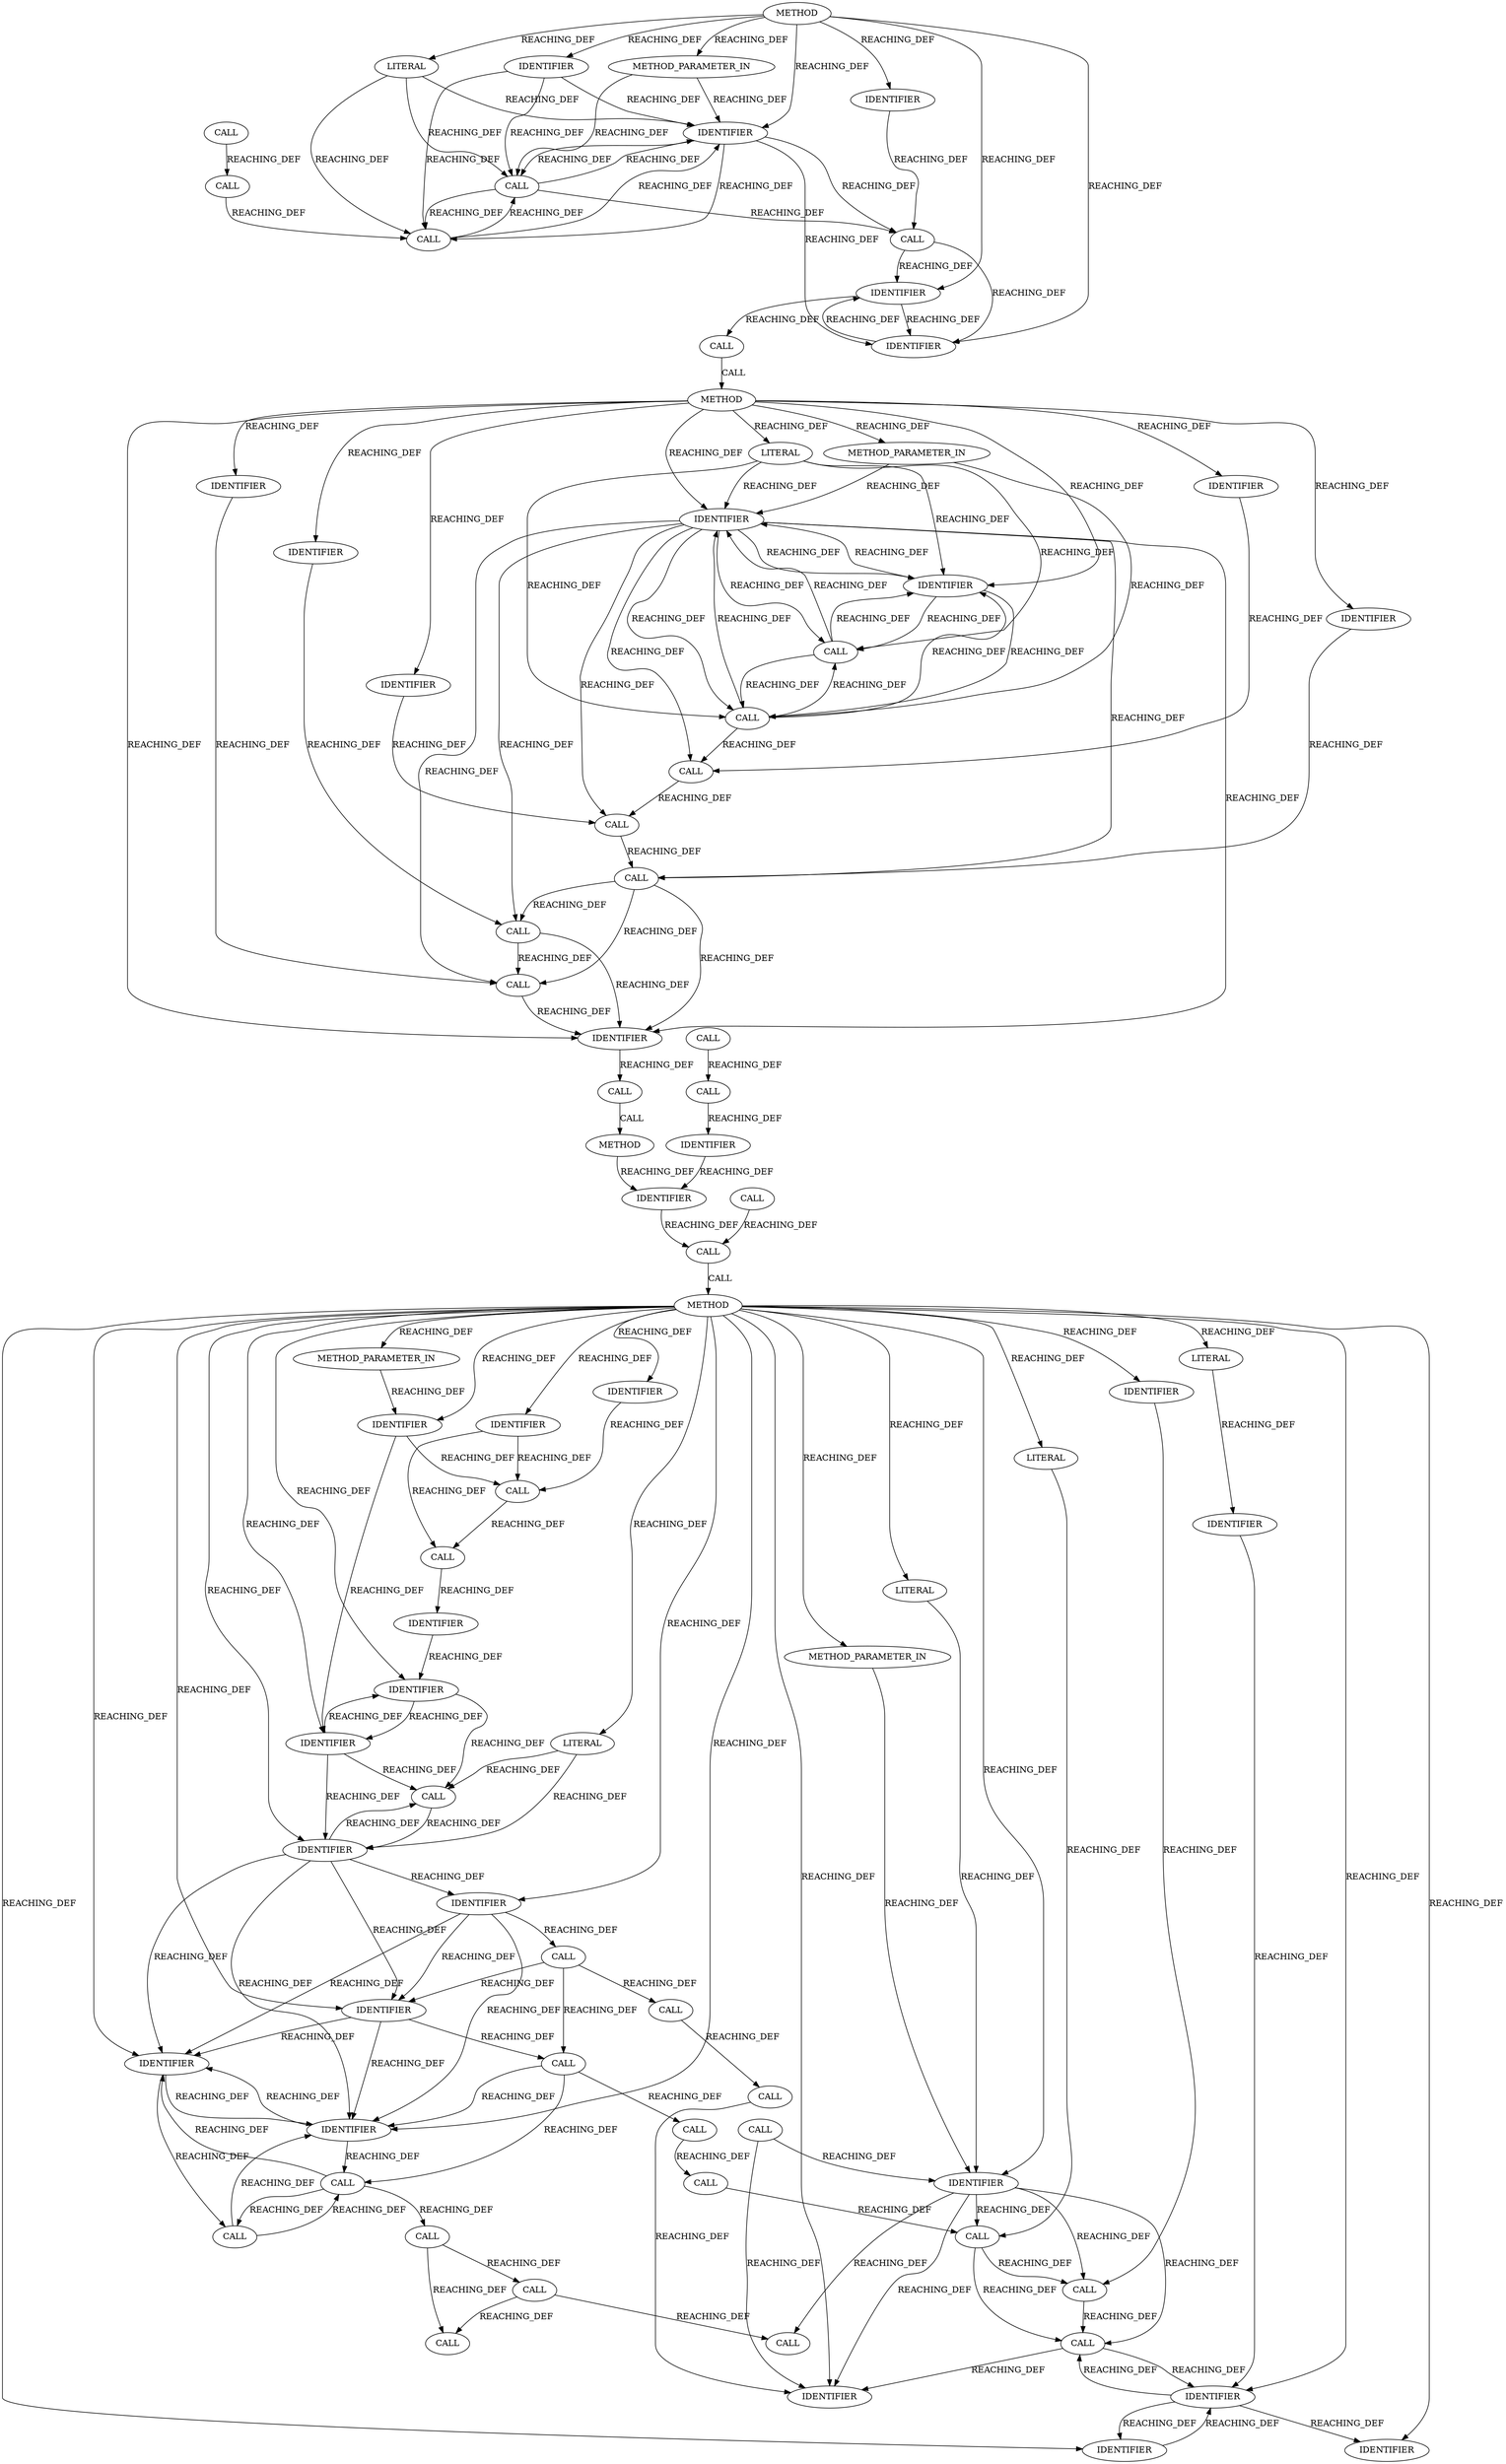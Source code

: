strict digraph "" {
	node [label="\N"];
	1456	[ARGUMENT_INDEX=1,
		CODE="p + CEPH_PREAMBLE_LEN",
		COLUMN_NUMBER=15,
		DISPATCH_TYPE=STATIC_DISPATCH,
		LINE_NUMBER=497,
		METHOD_FULL_NAME="<operator>.addition",
		NAME="<operator>.addition",
		ORDER=1,
		TYPE_FULL_NAME="<empty>",
		filename="messenger_v2.c",
		label=CALL];
	1455	[ARGUMENT_INDEX=2,
		CODE="p + CEPH_PREAMBLE_LEN - CEPH_CRC_LEN",
		COLUMN_NUMBER=15,
		DISPATCH_TYPE=STATIC_DISPATCH,
		LINE_NUMBER=497,
		METHOD_FULL_NAME="<operator>.subtraction",
		NAME="<operator>.subtraction",
		ORDER=2,
		TYPE_FULL_NAME="<empty>",
		filename="messenger_v2.c",
		label=CALL];
	1456 -> 1455	[VARIABLE="p + CEPH_PREAMBLE_LEN",
		label=REACHING_DEF];
	1454	[ARGUMENT_INDEX=1,
		CODE=crcp,
		COLUMN_NUMBER=8,
		LINE_NUMBER=497,
		NAME=crcp,
		ORDER=1,
		TYPE_FULL_NAME="void*",
		filename="messenger_v2.c",
		label=IDENTIFIER];
	1455 -> 1454	[VARIABLE="p + CEPH_PREAMBLE_LEN - CEPH_CRC_LEN",
		label=REACHING_DEF];
	9273	[ARGUMENT_INDEX=1,
		CODE=con,
		COLUMN_NUMBER=26,
		LINE_NUMBER=2871,
		NAME=con,
		ORDER=1,
		TYPE_FULL_NAME="ceph_connection*",
		filename="messenger_v2.c",
		label=IDENTIFIER];
	9272	[ARGUMENT_INDEX=2,
		CODE="handle_preamble(con)",
		COLUMN_NUMBER=10,
		DISPATCH_TYPE=STATIC_DISPATCH,
		LINE_NUMBER=2871,
		METHOD_FULL_NAME=handle_preamble,
		NAME=handle_preamble,
		ORDER=2,
		TYPE_FULL_NAME="<empty>",
		filename="messenger_v2.c",
		label=CALL];
	9273 -> 9272	[VARIABLE=con,
		label=REACHING_DEF];
	8801	[AST_PARENT_FULL_NAME="messenger_v2.c:<global>",
		AST_PARENT_TYPE=TYPE_DECL,
		CODE="static int handle_preamble(struct ceph_connection *con)
{
	struct ceph_frame_desc *desc = &con->v2.in_desc;
	int ret;

	if (con_\
secure(con)) {
		ret = decrypt_preamble(con);
		if (ret) {
			if (ret == -EBADMSG)
				con->error_msg = \"integrity error, bad preamble \
auth tag\";
			return ret;
		}
	}

	ret = decode_preamble(con->v2.in_buf, desc);
	if (ret) {
		if (ret == -EBADMSG)
			con->error_\
msg = \"integrity error, bad crc\";
		else
			con->error_msg = \"protocol error, bad preamble\";
		return ret;
	}

	dout(\"%s con %p \
tag %d seg_cnt %d %d+%d+%d+%d\\n\", __func__,
	     con, desc->fd_tag, desc->fd_seg_cnt, desc->fd_lens[0],
	     desc->fd_lens[1], \
desc->fd_lens[2], desc->fd_lens[3]);

	if (!con_secure(con))
		return prepare_read_control(con);

	if (desc->fd_lens[0] > CEPH_PREAMBLE_\
INLINE_LEN)
		return prepare_read_control_remainder(con);

	return __handle_control(con, CTRL_BODY(con->v2.in_buf));
}",
		COLUMN_NUMBER=1,
		COLUMN_NUMBER_END=30,
		FILENAME="messenger_v2.c",
		FULL_NAME=handle_preamble,
		IS_EXTERNAL=false,
		LINE_NUMBER=2727,
		LINE_NUMBER_END=2760,
		NAME=handle_preamble,
		ORDER=106,
		SIGNATURE="int handle_preamble (ceph_connection*)",
		filename="messenger_v2.c",
		label=METHOD];
	9272 -> 8801	[label=CALL];
	1469	[ARGUMENT_INDEX=1,
		CODE=crcp,
		COLUMN_NUMBER=21,
		LINE_NUMBER=501,
		NAME=crcp,
		ORDER=1,
		TYPE_FULL_NAME="void*",
		filename="messenger_v2.c",
		label=IDENTIFIER];
	1454 -> 1469	[VARIABLE=crcp,
		label=REACHING_DEF];
	1532	[ARGUMENT_INDEX=2,
		CODE=0,
		COLUMN_NUMBER=11,
		LINE_NUMBER=518,
		ORDER=2,
		TYPE_FULL_NAME=int,
		filename="messenger_v2.c",
		label=LITERAL];
	1531	[ARGUMENT_INDEX=1,
		CODE=i,
		COLUMN_NUMBER=7,
		LINE_NUMBER=518,
		NAME=i,
		ORDER=1,
		TYPE_FULL_NAME=int,
		filename="messenger_v2.c",
		label=IDENTIFIER];
	1532 -> 1531	[VARIABLE=0,
		label=REACHING_DEF];
	1534	[ARGUMENT_INDEX=1,
		CODE=i,
		COLUMN_NUMBER=14,
		LINE_NUMBER=518,
		NAME=i,
		ORDER=1,
		TYPE_FULL_NAME=int,
		filename="messenger_v2.c",
		label=IDENTIFIER];
	1531 -> 1534	[VARIABLE=i,
		label=REACHING_DEF];
	9403	[AST_PARENT_FULL_NAME="messenger_v2.c:<global>",
		AST_PARENT_TYPE=TYPE_DECL,
		CODE="int ceph_con_v2_try_read(struct ceph_connection *con)
{
	int ret;

	dout(\"%s con %p state %d need %zu\\n\", __func__, con, con->state,
	     \
iov_iter_count(&con->v2.in_iter));

	if (con->state == CEPH_CON_S_PREOPEN)
		return 0;

	/*
	 * We should always have something \
pending here.  If not,
	 * avoid calling populate_in_iter() as if we read something
	 * (ceph_tcp_recv() would immediately return \
1).
	 */
	if (WARN_ON(!iov_iter_count(&con->v2.in_iter)))
		return -ENODATA;

	for (;;) {
		ret = ceph_tcp_recv(con);
		if (ret <= \
0)
			return ret;

		ret = populate_in_iter(con);
		if (ret <= 0) {
			if (ret && ret != -EAGAIN && !con->error_msg)
				con->error_\
msg = \"read processing error\";
			return ret;
		}
	}
}",
		COLUMN_NUMBER=1,
		COLUMN_NUMBER_END=1,
		FILENAME="messenger_v2.c",
		FULL_NAME=ceph_con_v2_try_read,
		IS_EXTERNAL=false,
		LINE_NUMBER=2917,
		LINE_NUMBER_END=2947,
		NAME=ceph_con_v2_try_read,
		ORDER=112,
		SIGNATURE="int ceph_con_v2_try_read (ceph_connection*)",
		filename="messenger_v2.c",
		label=METHOD];
	9404	[CODE="struct ceph_connection *con",
		COLUMN_NUMBER=26,
		EVALUATION_STRATEGY=BY_VALUE,
		INDEX=1,
		IS_VARIADIC=false,
		LINE_NUMBER=2917,
		NAME=con,
		ORDER=1,
		TYPE_FULL_NAME="ceph_connection*",
		filename="messenger_v2.c",
		label=METHOD_PARAMETER_IN];
	9403 -> 9404	[label=REACHING_DEF];
	9408	[ARGUMENT_INDEX=1,
		CODE="\"%s con %p state %d need %zu\\n\"",
		COLUMN_NUMBER=7,
		LINE_NUMBER=2921,
		ORDER=1,
		TYPE_FULL_NAME=char,
		filename="messenger_v2.c",
		label=LITERAL];
	9403 -> 9408	[label=REACHING_DEF];
	9409	[ARGUMENT_INDEX=2,
		CODE=__func__,
		COLUMN_NUMBER=40,
		LINE_NUMBER=2921,
		NAME=__func__,
		ORDER=2,
		TYPE_FULL_NAME=ANY,
		filename="messenger_v2.c",
		label=IDENTIFIER];
	9403 -> 9409	[label=REACHING_DEF];
	9410	[ARGUMENT_INDEX=3,
		CODE=con,
		COLUMN_NUMBER=50,
		LINE_NUMBER=2921,
		NAME=con,
		ORDER=3,
		TYPE_FULL_NAME="ceph_connection*",
		filename="messenger_v2.c",
		label=IDENTIFIER];
	9403 -> 9410	[label=REACHING_DEF];
	9426	[ARGUMENT_INDEX=2,
		CODE=CEPH_CON_S_PREOPEN,
		COLUMN_NUMBER=20,
		LINE_NUMBER=2924,
		NAME=CEPH_CON_S_PREOPEN,
		ORDER=2,
		TYPE_FULL_NAME=ANY,
		filename="messenger_v2.c",
		label=IDENTIFIER];
	9403 -> 9426	[label=REACHING_DEF];
	9450	[ARGUMENT_INDEX=1,
		CODE=con,
		COLUMN_NUMBER=23,
		LINE_NUMBER=2936,
		NAME=con,
		ORDER=1,
		TYPE_FULL_NAME="ceph_connection*",
		filename="messenger_v2.c",
		label=IDENTIFIER];
	9403 -> 9450	[label=REACHING_DEF];
	9461	[ARGUMENT_INDEX=1,
		CODE=con,
		COLUMN_NUMBER=26,
		LINE_NUMBER=2940,
		NAME=con,
		ORDER=1,
		TYPE_FULL_NAME="ceph_connection*",
		filename="messenger_v2.c",
		label=IDENTIFIER];
	9403 -> 9461	[label=REACHING_DEF];
	9404 -> 9410	[VARIABLE=con,
		label=REACHING_DEF];
	9411	[ARGUMENT_INDEX=4,
		CODE="con->state",
		COLUMN_NUMBER=55,
		DISPATCH_TYPE=STATIC_DISPATCH,
		LINE_NUMBER=2921,
		METHOD_FULL_NAME="<operator>.indirectFieldAccess",
		NAME="<operator>.indirectFieldAccess",
		ORDER=4,
		TYPE_FULL_NAME="<empty>",
		filename="messenger_v2.c",
		label=CALL];
	9404 -> 9411	[VARIABLE=con,
		label=REACHING_DEF];
	9408 -> 9410	[VARIABLE="\"%s con %p state %d need %zu\\n\"",
		label=REACHING_DEF];
	9408 -> 9411	[VARIABLE="\"%s con %p state %d need %zu\\n\"",
		label=REACHING_DEF];
	9414	[ARGUMENT_INDEX=5,
		CODE="iov_iter_count(&con->v2.in_iter)",
		COLUMN_NUMBER=7,
		DISPATCH_TYPE=STATIC_DISPATCH,
		LINE_NUMBER=2922,
		METHOD_FULL_NAME=iov_iter_count,
		NAME=iov_iter_count,
		ORDER=5,
		TYPE_FULL_NAME="<empty>",
		filename="messenger_v2.c",
		label=CALL];
	9408 -> 9414	[VARIABLE="\"%s con %p state %d need %zu\\n\"",
		label=REACHING_DEF];
	9409 -> 9410	[VARIABLE=__func__,
		label=REACHING_DEF];
	9409 -> 9411	[VARIABLE=__func__,
		label=REACHING_DEF];
	9409 -> 9414	[VARIABLE=__func__,
		label=REACHING_DEF];
	9410 -> 9450	[VARIABLE=con,
		label=REACHING_DEF];
	9423	[ARGUMENT_INDEX=1,
		CODE="con->state",
		COLUMN_NUMBER=6,
		DISPATCH_TYPE=STATIC_DISPATCH,
		LINE_NUMBER=2924,
		METHOD_FULL_NAME="<operator>.indirectFieldAccess",
		NAME="<operator>.indirectFieldAccess",
		ORDER=1,
		TYPE_FULL_NAME="<empty>",
		filename="messenger_v2.c",
		label=CALL];
	9410 -> 9423	[VARIABLE=con,
		label=REACHING_DEF];
	9410 -> 9411	[VARIABLE=con,
		label=REACHING_DEF];
	9410 -> 9414	[VARIABLE=con,
		label=REACHING_DEF];
	9426 -> 9423	[VARIABLE=CEPH_CON_S_PREOPEN,
		label=REACHING_DEF];
	9450 -> 9461	[VARIABLE=con,
		label=REACHING_DEF];
	9461 -> 9450	[VARIABLE=con,
		label=REACHING_DEF];
	9460	[ARGUMENT_INDEX=2,
		CODE="populate_in_iter(con)",
		COLUMN_NUMBER=9,
		DISPATCH_TYPE=STATIC_DISPATCH,
		LINE_NUMBER=2940,
		METHOD_FULL_NAME=populate_in_iter,
		NAME=populate_in_iter,
		ORDER=2,
		TYPE_FULL_NAME="<empty>",
		filename="messenger_v2.c",
		label=CALL];
	9461 -> 9460	[VARIABLE=con,
		label=REACHING_DEF];
	1539	[ARGUMENT_INDEX=1,
		CODE=i,
		COLUMN_NUMBER=36,
		LINE_NUMBER=518,
		NAME=i,
		ORDER=1,
		TYPE_FULL_NAME=int,
		filename="messenger_v2.c",
		label=IDENTIFIER];
	1539 -> 1534	[VARIABLE=i,
		label=REACHING_DEF];
	1534 -> 1539	[VARIABLE=i,
		label=REACHING_DEF];
	1535	[ARGUMENT_INDEX=2,
		CODE="desc->fd_seg_cnt",
		COLUMN_NUMBER=18,
		DISPATCH_TYPE=STATIC_DISPATCH,
		LINE_NUMBER=518,
		METHOD_FULL_NAME="<operator>.indirectFieldAccess",
		NAME="<operator>.indirectFieldAccess",
		ORDER=2,
		TYPE_FULL_NAME="<empty>",
		filename="messenger_v2.c",
		label=CALL];
	1534 -> 1535	[VARIABLE=i,
		label=REACHING_DEF];
	1546	[ARGUMENT_INDEX=2,
		CODE=i,
		COLUMN_NUMBER=17,
		LINE_NUMBER=519,
		NAME=i,
		ORDER=2,
		TYPE_FULL_NAME=int,
		filename="messenger_v2.c",
		label=IDENTIFIER];
	1534 -> 1546	[VARIABLE=i,
		label=REACHING_DEF];
	1458	[ARGUMENT_INDEX=2,
		CODE=CEPH_PREAMBLE_LEN,
		COLUMN_NUMBER=19,
		LINE_NUMBER=497,
		NAME=CEPH_PREAMBLE_LEN,
		ORDER=2,
		TYPE_FULL_NAME=ANY,
		filename="messenger_v2.c",
		label=IDENTIFIER];
	1458 -> 1456	[VARIABLE=CEPH_PREAMBLE_LEN,
		label=REACHING_DEF];
	9190	[AST_PARENT_FULL_NAME="messenger_v2.c:<global>",
		AST_PARENT_TYPE=TYPE_DECL,
		CODE="static int populate_in_iter(struct ceph_connection *con)
{
	int ret;

	dout(\"%s con %p state %d in_state %d\\n\", __func__, con, \
con->state,
	     con->v2.in_state);
	WARN_ON(iov_iter_count(&con->v2.in_iter));

	if (con->state == CEPH_CON_S_V2_BANNER_PREFIX) {
		\
ret = process_banner_prefix(con);
	} else if (con->state == CEPH_CON_S_V2_BANNER_PAYLOAD) {
		ret = process_banner_payload(con);
	} \
else if ((con->state >= CEPH_CON_S_V2_HELLO &&
		    con->state <= CEPH_CON_S_V2_SESSION_RECONNECT) ||
		   con->state == CEPH_CON_\
S_OPEN) {
		switch (con->v2.in_state) {
		case IN_S_HANDLE_PREAMBLE:
			ret = handle_preamble(con);
			break;
		case IN_S_HANDLE_\
CONTROL:
			ret = handle_control(con);
			break;
		case IN_S_HANDLE_CONTROL_REMAINDER:
			ret = handle_control_remainder(con);
			\
break;
		case IN_S_PREPARE_READ_DATA:
			ret = prepare_read_data(con);
			break;
		case IN_S_PREPARE_READ_DATA_CONT:
			prepare_\
read_data_cont(con);
			ret = 0;
			break;
		case IN_S_PREPARE_READ_ENC_PAGE:
			prepa...",
		COLUMN_NUMBER=1,
		COLUMN_NUMBER_END=7,
		FILENAME="messenger_v2.c",
		FULL_NAME=populate_in_iter,
		IS_EXTERNAL=false,
		LINE_NUMBER=2854,
		LINE_NUMBER_END=2870,
		NAME=populate_in_iter,
		ORDER=111,
		SIGNATURE="int populate_in_iter (ceph_connection*)",
		filename="messenger_v2.c",
		label=METHOD];
	9460 -> 9190	[label=CALL];
	9190 -> 9273	[label=REACHING_DEF];
	9191	[CODE="struct ceph_connection *con",
		COLUMN_NUMBER=29,
		EVALUATION_STRATEGY=BY_VALUE,
		INDEX=1,
		IS_VARIADIC=false,
		LINE_NUMBER=2854,
		NAME=con,
		ORDER=1,
		TYPE_FULL_NAME="ceph_connection*",
		filename="messenger_v2.c",
		label=METHOD_PARAMETER_IN];
	9190 -> 9191	[label=REACHING_DEF];
	9197	[ARGUMENT_INDEX=3,
		CODE=con,
		COLUMN_NUMBER=53,
		LINE_NUMBER=2858,
		NAME=con,
		ORDER=3,
		TYPE_FULL_NAME="ceph_connection*",
		filename="messenger_v2.c",
		label=IDENTIFIER];
	9190 -> 9197	[label=REACHING_DEF];
	9196	[ARGUMENT_INDEX=2,
		CODE=__func__,
		COLUMN_NUMBER=43,
		LINE_NUMBER=2858,
		NAME=__func__,
		ORDER=2,
		TYPE_FULL_NAME=ANY,
		filename="messenger_v2.c",
		label=IDENTIFIER];
	9190 -> 9196	[label=REACHING_DEF];
	9257	[ARGUMENT_INDEX=2,
		CODE=CEPH_CON_S_OPEN,
		COLUMN_NUMBER=20,
		LINE_NUMBER=2868,
		NAME=CEPH_CON_S_OPEN,
		ORDER=2,
		TYPE_FULL_NAME=ANY,
		filename="messenger_v2.c",
		label=IDENTIFIER];
	9190 -> 9257	[label=REACHING_DEF];
	9195	[ARGUMENT_INDEX=1,
		CODE="\"%s con %p state %d in_state %d\\n\"",
		COLUMN_NUMBER=7,
		LINE_NUMBER=2858,
		ORDER=1,
		TYPE_FULL_NAME=char,
		filename="messenger_v2.c",
		label=LITERAL];
	9190 -> 9195	[label=REACHING_DEF];
	9252	[ARGUMENT_INDEX=2,
		CODE=CEPH_CON_S_V2_SESSION_RECONNECT,
		COLUMN_NUMBER=21,
		LINE_NUMBER=2867,
		NAME=CEPH_CON_S_V2_SESSION_RECONNECT,
		ORDER=2,
		TYPE_FULL_NAME=ANY,
		filename="messenger_v2.c",
		label=IDENTIFIER];
	9190 -> 9252	[label=REACHING_DEF];
	9232	[ARGUMENT_INDEX=2,
		CODE=CEPH_CON_S_V2_BANNER_PAYLOAD,
		COLUMN_NUMBER=27,
		LINE_NUMBER=2864,
		NAME=CEPH_CON_S_V2_BANNER_PAYLOAD,
		ORDER=2,
		TYPE_FULL_NAME=ANY,
		filename="messenger_v2.c",
		label=IDENTIFIER];
	9190 -> 9232	[label=REACHING_DEF];
	9247	[ARGUMENT_INDEX=2,
		CODE=CEPH_CON_S_V2_HELLO,
		COLUMN_NUMBER=28,
		LINE_NUMBER=2866,
		NAME=CEPH_CON_S_V2_HELLO,
		ORDER=2,
		TYPE_FULL_NAME=ANY,
		filename="messenger_v2.c",
		label=IDENTIFIER];
	9190 -> 9247	[label=REACHING_DEF];
	9219	[ARGUMENT_INDEX=2,
		CODE=CEPH_CON_S_V2_BANNER_PREFIX,
		COLUMN_NUMBER=20,
		LINE_NUMBER=2862,
		NAME=CEPH_CON_S_V2_BANNER_PREFIX,
		ORDER=2,
		TYPE_FULL_NAME=ANY,
		filename="messenger_v2.c",
		label=IDENTIFIER];
	9190 -> 9219	[label=REACHING_DEF];
	8846	[ARGUMENT_INDEX=2,
		CODE=desc,
		COLUMN_NUMBER=40,
		LINE_NUMBER=2741,
		NAME=desc,
		ORDER=2,
		TYPE_FULL_NAME="ceph_frame_desc*",
		filename="messenger_v2.c",
		label=IDENTIFIER];
	8801 -> 8846	[label=REACHING_DEF];
	1449	[CODE="void *p",
		COLUMN_NUMBER=28,
		EVALUATION_STRATEGY=BY_VALUE,
		INDEX=1,
		IS_VARIADIC=false,
		LINE_NUMBER=495,
		NAME=p,
		ORDER=1,
		TYPE_FULL_NAME="void*",
		filename="messenger_v2.c",
		label=METHOD_PARAMETER_IN];
	1457	[ARGUMENT_INDEX=1,
		CODE=p,
		COLUMN_NUMBER=15,
		LINE_NUMBER=497,
		NAME=p,
		ORDER=1,
		TYPE_FULL_NAME="void*",
		filename="messenger_v2.c",
		label=IDENTIFIER];
	1449 -> 1457	[VARIABLE=p,
		label=REACHING_DEF];
	1457 -> 1456	[VARIABLE=p,
		label=REACHING_DEF];
	1470	[ARGUMENT_INDEX=2,
		CODE=p,
		COLUMN_NUMBER=28,
		LINE_NUMBER=501,
		NAME=p,
		ORDER=2,
		TYPE_FULL_NAME="void*",
		filename="messenger_v2.c",
		label=IDENTIFIER];
	1457 -> 1470	[VARIABLE=p,
		label=REACHING_DEF];
	9254	[ARGUMENT_INDEX=1,
		CODE="con->state",
		COLUMN_NUMBER=6,
		DISPATCH_TYPE=STATIC_DISPATCH,
		LINE_NUMBER=2868,
		METHOD_FULL_NAME="<operator>.indirectFieldAccess",
		NAME="<operator>.indirectFieldAccess",
		ORDER=1,
		TYPE_FULL_NAME="<empty>",
		filename="messenger_v2.c",
		label=CALL];
	9254 -> 9273	[VARIABLE="con->state",
		label=REACHING_DEF];
	1491	[ARGUMENT_INDEX=1,
		CODE="*desc",
		COLUMN_NUMBER=25,
		DISPATCH_TYPE=STATIC_DISPATCH,
		LINE_NUMBER=509,
		METHOD_FULL_NAME="<operator>.indirection",
		NAME="<operator>.indirection",
		ORDER=1,
		TYPE_FULL_NAME="<empty>",
		filename="messenger_v2.c",
		label=CALL];
	1488	[ARGUMENT_INDEX=1,
		CODE=desc,
		COLUMN_NUMBER=9,
		LINE_NUMBER=509,
		NAME=desc,
		ORDER=1,
		TYPE_FULL_NAME="ceph_frame_desc*",
		filename="messenger_v2.c",
		label=IDENTIFIER];
	1491 -> 1488	[VARIABLE="*desc",
		label=REACHING_DEF];
	1544	[ARGUMENT_INDEX=1,
		CODE=desc,
		COLUMN_NUMBER=3,
		LINE_NUMBER=519,
		NAME=desc,
		ORDER=1,
		TYPE_FULL_NAME="ceph_frame_desc*",
		filename="messenger_v2.c",
		label=IDENTIFIER];
	1491 -> 1544	[VARIABLE="*desc",
		label=REACHING_DEF];
	1488 -> 1544	[VARIABLE=desc,
		label=REACHING_DEF];
	1510	[ARGUMENT_INDEX=1,
		CODE="desc->fd_seg_cnt",
		COLUMN_NUMBER=6,
		DISPATCH_TYPE=STATIC_DISPATCH,
		LINE_NUMBER=513,
		METHOD_FULL_NAME="<operator>.indirectFieldAccess",
		NAME="<operator>.indirectFieldAccess",
		ORDER=1,
		TYPE_FULL_NAME="<empty>",
		filename="messenger_v2.c",
		label=CALL];
	1488 -> 1510	[VARIABLE=desc,
		label=REACHING_DEF];
	1515	[ARGUMENT_INDEX=1,
		CODE="desc->fd_seg_cnt",
		COLUMN_NUMBER=6,
		DISPATCH_TYPE=STATIC_DISPATCH,
		LINE_NUMBER=514,
		METHOD_FULL_NAME="<operator>.indirectFieldAccess",
		NAME="<operator>.indirectFieldAccess",
		ORDER=1,
		TYPE_FULL_NAME="<empty>",
		filename="messenger_v2.c",
		label=CALL];
	1488 -> 1515	[VARIABLE=desc,
		label=REACHING_DEF];
	1488 -> 1535	[VARIABLE=desc,
		label=REACHING_DEF];
	1543	[ARGUMENT_INDEX=1,
		CODE="desc->fd_lens",
		COLUMN_NUMBER=3,
		DISPATCH_TYPE=STATIC_DISPATCH,
		LINE_NUMBER=519,
		METHOD_FULL_NAME="<operator>.indirectFieldAccess",
		NAME="<operator>.indirectFieldAccess",
		ORDER=1,
		TYPE_FULL_NAME="<empty>",
		filename="messenger_v2.c",
		label=CALL];
	1488 -> 1543	[VARIABLE=desc,
		label=REACHING_DEF];
	1467	[ARGUMENT_INDEX=2,
		CODE=p,
		COLUMN_NUMBER=18,
		LINE_NUMBER=501,
		NAME=p,
		ORDER=2,
		TYPE_FULL_NAME="void*",
		filename="messenger_v2.c",
		label=IDENTIFIER];
	1470 -> 1467	[VARIABLE=p,
		label=REACHING_DEF];
	1468	[ARGUMENT_INDEX=3,
		CODE="crcp - p",
		COLUMN_NUMBER=21,
		DISPATCH_TYPE=STATIC_DISPATCH,
		LINE_NUMBER=501,
		METHOD_FULL_NAME="<operator>.subtraction",
		NAME="<operator>.subtraction",
		ORDER=3,
		TYPE_FULL_NAME="<empty>",
		filename="messenger_v2.c",
		label=CALL];
	1470 -> 1468	[VARIABLE=p,
		label=REACHING_DEF];
	1470 -> 1469	[VARIABLE=p,
		label=REACHING_DEF];
	1510 -> 1515	[VARIABLE="desc->fd_seg_cnt",
		label=REACHING_DEF];
	1510 -> 1535	[VARIABLE="desc->fd_seg_cnt",
		label=REACHING_DEF];
	1515 -> 1535	[VARIABLE="desc->fd_seg_cnt",
		label=REACHING_DEF];
	1535 -> 1534	[VARIABLE="desc->fd_seg_cnt",
		label=REACHING_DEF];
	1535 -> 1544	[VARIABLE="desc->fd_seg_cnt",
		label=REACHING_DEF];
	9423 -> 9450	[VARIABLE="con->state",
		label=REACHING_DEF];
	9423 -> 9461	[VARIABLE="con->state",
		label=REACHING_DEF];
	1466	[ARGUMENT_INDEX=1,
		CODE=0,
		COLUMN_NUMBER=15,
		LINE_NUMBER=501,
		ORDER=1,
		TYPE_FULL_NAME=int,
		filename="messenger_v2.c",
		label=LITERAL];
	1466 -> 1467	[VARIABLE=0,
		label=REACHING_DEF];
	1466 -> 1468	[VARIABLE=0,
		label=REACHING_DEF];
	1467 -> 1468	[VARIABLE=p,
		label=REACHING_DEF];
	1506	[ARGUMENT_INDEX=1,
		CODE=p,
		COLUMN_NUMBER=36,
		LINE_NUMBER=512,
		NAME=p,
		ORDER=1,
		TYPE_FULL_NAME="void*",
		filename="messenger_v2.c",
		label=IDENTIFIER];
	1467 -> 1506	[VARIABLE=p,
		label=REACHING_DEF];
	1499	[ARGUMENT_INDEX=1,
		CODE=p,
		COLUMN_NUMBER=32,
		LINE_NUMBER=511,
		NAME=p,
		ORDER=1,
		TYPE_FULL_NAME="void*",
		filename="messenger_v2.c",
		label=IDENTIFIER];
	1467 -> 1499	[VARIABLE=p,
		label=REACHING_DEF];
	1549	[ARGUMENT_INDEX=1,
		CODE=p,
		COLUMN_NUMBER=38,
		LINE_NUMBER=519,
		NAME=p,
		ORDER=1,
		TYPE_FULL_NAME="void*",
		filename="messenger_v2.c",
		label=IDENTIFIER];
	1467 -> 1549	[VARIABLE=p,
		label=REACHING_DEF];
	1558	[ARGUMENT_INDEX=1,
		CODE=p,
		COLUMN_NUMBER=40,
		LINE_NUMBER=520,
		NAME=p,
		ORDER=1,
		TYPE_FULL_NAME="void*",
		filename="messenger_v2.c",
		label=IDENTIFIER];
	1467 -> 1558	[VARIABLE=p,
		label=REACHING_DEF];
	1468 -> 1467	[VARIABLE="crcp - p",
		label=REACHING_DEF];
	9411 -> 9410	[VARIABLE="con->state",
		label=REACHING_DEF];
	9411 -> 9423	[VARIABLE="con->state",
		label=REACHING_DEF];
	9411 -> 9414	[VARIABLE="con->state",
		label=REACHING_DEF];
	9414 -> 9410	[VARIABLE="iov_iter_count(&con->v2.in_iter)",
		label=REACHING_DEF];
	9414 -> 9411	[VARIABLE="iov_iter_count(&con->v2.in_iter)",
		label=REACHING_DEF];
	1498	[ARGUMENT_INDEX=1,
		CODE="&p",
		COLUMN_NUMBER=31,
		DISPATCH_TYPE=STATIC_DISPATCH,
		LINE_NUMBER=511,
		METHOD_FULL_NAME="<operator>.addressOf",
		NAME="<operator>.addressOf",
		ORDER=1,
		TYPE_FULL_NAME="<empty>",
		filename="messenger_v2.c",
		label=CALL];
	1497	[ARGUMENT_INDEX=2,
		CODE="ceph_decode_8(&p)",
		COLUMN_NUMBER=17,
		DISPATCH_TYPE=STATIC_DISPATCH,
		LINE_NUMBER=511,
		METHOD_FULL_NAME=ceph_decode_8,
		NAME=ceph_decode_8,
		ORDER=2,
		TYPE_FULL_NAME="<empty>",
		filename="messenger_v2.c",
		label=CALL];
	1498 -> 1497	[VARIABLE="&p",
		label=REACHING_DEF];
	1505	[ARGUMENT_INDEX=1,
		CODE="&p",
		COLUMN_NUMBER=35,
		DISPATCH_TYPE=STATIC_DISPATCH,
		LINE_NUMBER=512,
		METHOD_FULL_NAME="<operator>.addressOf",
		NAME="<operator>.addressOf",
		ORDER=1,
		TYPE_FULL_NAME="<empty>",
		filename="messenger_v2.c",
		label=CALL];
	1498 -> 1505	[VARIABLE="&p",
		label=REACHING_DEF];
	1498 -> 1506	[VARIABLE="&p",
		label=REACHING_DEF];
	1494	[ARGUMENT_INDEX=1,
		CODE="desc->fd_tag",
		COLUMN_NUMBER=2,
		DISPATCH_TYPE=STATIC_DISPATCH,
		LINE_NUMBER=511,
		METHOD_FULL_NAME="<operator>.indirectFieldAccess",
		NAME="<operator>.indirectFieldAccess",
		ORDER=1,
		TYPE_FULL_NAME="<empty>",
		filename="messenger_v2.c",
		label=CALL];
	1497 -> 1494	[VARIABLE="ceph_decode_8(&p)",
		label=REACHING_DEF];
	1505 -> 1549	[VARIABLE="&p",
		label=REACHING_DEF];
	1504	[ARGUMENT_INDEX=2,
		CODE="ceph_decode_8(&p)",
		COLUMN_NUMBER=21,
		DISPATCH_TYPE=STATIC_DISPATCH,
		LINE_NUMBER=512,
		METHOD_FULL_NAME=ceph_decode_8,
		NAME=ceph_decode_8,
		ORDER=2,
		TYPE_FULL_NAME="<empty>",
		filename="messenger_v2.c",
		label=CALL];
	1505 -> 1504	[VARIABLE="&p",
		label=REACHING_DEF];
	1548	[ARGUMENT_INDEX=1,
		CODE="&p",
		COLUMN_NUMBER=37,
		DISPATCH_TYPE=STATIC_DISPATCH,
		LINE_NUMBER=519,
		METHOD_FULL_NAME="<operator>.addressOf",
		NAME="<operator>.addressOf",
		ORDER=1,
		TYPE_FULL_NAME="<empty>",
		filename="messenger_v2.c",
		label=CALL];
	1505 -> 1548	[VARIABLE="&p",
		label=REACHING_DEF];
	1506 -> 1505	[VARIABLE=p,
		label=REACHING_DEF];
	1506 -> 1549	[VARIABLE=p,
		label=REACHING_DEF];
	1506 -> 1558	[VARIABLE=p,
		label=REACHING_DEF];
	1489	[ARGUMENT_INDEX=2,
		CODE=0,
		COLUMN_NUMBER=15,
		LINE_NUMBER=509,
		ORDER=2,
		TYPE_FULL_NAME=int,
		filename="messenger_v2.c",
		label=LITERAL];
	1489 -> 1488	[VARIABLE=0,
		label=REACHING_DEF];
	8807	[ARGUMENT_INDEX=2,
		CODE="&con->v2.in_desc",
		COLUMN_NUMBER=33,
		DISPATCH_TYPE=STATIC_DISPATCH,
		LINE_NUMBER=2729,
		METHOD_FULL_NAME="<operator>.addressOf",
		NAME="<operator>.addressOf",
		ORDER=2,
		TYPE_FULL_NAME="<empty>",
		filename="messenger_v2.c",
		label=CALL];
	8806	[ARGUMENT_INDEX=1,
		CODE=desc,
		COLUMN_NUMBER=26,
		LINE_NUMBER=2729,
		NAME=desc,
		ORDER=1,
		TYPE_FULL_NAME="ceph_frame_desc*",
		filename="messenger_v2.c",
		label=IDENTIFIER];
	8807 -> 8806	[VARIABLE="&con->v2.in_desc",
		label=REACHING_DEF];
	8806 -> 8846	[VARIABLE=desc,
		label=REACHING_DEF];
	1448	[AST_PARENT_FULL_NAME="messenger_v2.c:<global>",
		AST_PARENT_TYPE=TYPE_DECL,
		CODE="static int decode_preamble(void *p, struct ceph_frame_desc *desc)
{
	void *crcp = p + CEPH_PREAMBLE_LEN - CEPH_CRC_LEN;
	u32 crc, \
expected_crc;
	int i;

	crc = crc32c(0, p, crcp - p);
	expected_crc = get_unaligned_le32(crcp);
	if (crc != expected_crc) {
		pr_\
err(\"bad preamble crc, calculated %u, expected %u\\n\",
		       crc, expected_crc);
		return -EBADMSG;
	}

	memset(desc, 0, sizeof(*\
desc));

	desc->fd_tag = ceph_decode_8(&p);
	desc->fd_seg_cnt = ceph_decode_8(&p);
	if (desc->fd_seg_cnt < 1 ||
	    desc->fd_seg_\
cnt > CEPH_FRAME_MAX_SEGMENT_COUNT) {
		pr_err(\"bad segment count %d\\n\", desc->fd_seg_cnt);
		return -EINVAL;
	}
	for (i = 0; i < \
desc->fd_seg_cnt; i++) {
		desc->fd_lens[i] = ceph_decode_32(&p);
		desc->fd_aligns[i] = ceph_decode_16(&p);
	}

	/*
	 * This would \
fire for FRAME_TAG_WAIT (it has one empty
	 * segment), but we should never get it as client.
	 */
	if (!desc->fd_lens[desc->fd_\
seg_cnt - 1]) {
		pr_err(\"last segment empty\\n\");
		return -EINVAL;
	}

	if (desc->fd_l...",
		COLUMN_NUMBER=1,
		COLUMN_NUMBER_END=1,
		FILENAME="messenger_v2.c",
		FULL_NAME=decode_preamble,
		IS_EXTERNAL=false,
		LINE_NUMBER=495,
		LINE_NUMBER_END=550,
		NAME=decode_preamble,
		ORDER=36,
		SIGNATURE="int decode_preamble (void*,ceph_frame_desc*)",
		filename="messenger_v2.c",
		label=METHOD];
	1448 -> 1532	[label=REACHING_DEF];
	1448 -> 1539	[label=REACHING_DEF];
	1448 -> 1534	[label=REACHING_DEF];
	1448 -> 1458	[label=REACHING_DEF];
	1448 -> 1449	[label=REACHING_DEF];
	1448 -> 1457	[label=REACHING_DEF];
	1448 -> 1488	[label=REACHING_DEF];
	1448 -> 1544	[label=REACHING_DEF];
	1448 -> 1470	[label=REACHING_DEF];
	1448 -> 1466	[label=REACHING_DEF];
	1448 -> 1467	[label=REACHING_DEF];
	1448 -> 1506	[label=REACHING_DEF];
	1448 -> 1489	[label=REACHING_DEF];
	1450	[CODE="struct ceph_frame_desc *desc",
		COLUMN_NUMBER=37,
		EVALUATION_STRATEGY=BY_VALUE,
		INDEX=2,
		IS_VARIADIC=false,
		LINE_NUMBER=495,
		NAME=desc,
		ORDER=2,
		TYPE_FULL_NAME="ceph_frame_desc*",
		filename="messenger_v2.c",
		label=METHOD_PARAMETER_IN];
	1448 -> 1450	[label=REACHING_DEF];
	1459	[ARGUMENT_INDEX=2,
		CODE=CEPH_CRC_LEN,
		COLUMN_NUMBER=39,
		LINE_NUMBER=497,
		NAME=CEPH_CRC_LEN,
		ORDER=2,
		TYPE_FULL_NAME=ANY,
		filename="messenger_v2.c",
		label=IDENTIFIER];
	1448 -> 1459	[label=REACHING_DEF];
	1448 -> 1469	[label=REACHING_DEF];
	1448 -> 1499	[label=REACHING_DEF];
	1513	[ARGUMENT_INDEX=2,
		CODE=1,
		COLUMN_NUMBER=25,
		LINE_NUMBER=513,
		ORDER=2,
		TYPE_FULL_NAME=int,
		filename="messenger_v2.c",
		label=LITERAL];
	1448 -> 1513	[label=REACHING_DEF];
	1518	[ARGUMENT_INDEX=2,
		CODE=CEPH_FRAME_MAX_SEGMENT_COUNT,
		COLUMN_NUMBER=25,
		LINE_NUMBER=514,
		NAME=CEPH_FRAME_MAX_SEGMENT_COUNT,
		ORDER=2,
		TYPE_FULL_NAME=ANY,
		filename="messenger_v2.c",
		label=IDENTIFIER];
	1448 -> 1518	[label=REACHING_DEF];
	1448 -> 1546	[label=REACHING_DEF];
	1448 -> 1549	[label=REACHING_DEF];
	1448 -> 1558	[label=REACHING_DEF];
	1450 -> 1488	[VARIABLE=desc,
		label=REACHING_DEF];
	1459 -> 1456	[VARIABLE=CEPH_CRC_LEN,
		label=REACHING_DEF];
	1459 -> 1455	[VARIABLE=CEPH_CRC_LEN,
		label=REACHING_DEF];
	1469 -> 1470	[VARIABLE=crcp,
		label=REACHING_DEF];
	1469 -> 1468	[VARIABLE=crcp,
		label=REACHING_DEF];
	1499 -> 1498	[VARIABLE=p,
		label=REACHING_DEF];
	1499 -> 1506	[VARIABLE=p,
		label=REACHING_DEF];
	1499 -> 1549	[VARIABLE=p,
		label=REACHING_DEF];
	1499 -> 1558	[VARIABLE=p,
		label=REACHING_DEF];
	1513 -> 1510	[VARIABLE=1,
		label=REACHING_DEF];
	1518 -> 1515	[VARIABLE=CEPH_FRAME_MAX_SEGMENT_COUNT,
		label=REACHING_DEF];
	1549 -> 1558	[VARIABLE=p,
		label=REACHING_DEF];
	1549 -> 1548	[VARIABLE=p,
		label=REACHING_DEF];
	1558 -> 1549	[VARIABLE=p,
		label=REACHING_DEF];
	1557	[ARGUMENT_INDEX=1,
		CODE="&p",
		COLUMN_NUMBER=39,
		DISPATCH_TYPE=STATIC_DISPATCH,
		LINE_NUMBER=520,
		METHOD_FULL_NAME="<operator>.addressOf",
		NAME="<operator>.addressOf",
		ORDER=1,
		TYPE_FULL_NAME="<empty>",
		filename="messenger_v2.c",
		label=CALL];
	1558 -> 1557	[VARIABLE=p,
		label=REACHING_DEF];
	1501	[ARGUMENT_INDEX=1,
		CODE="desc->fd_seg_cnt",
		COLUMN_NUMBER=2,
		DISPATCH_TYPE=STATIC_DISPATCH,
		LINE_NUMBER=512,
		METHOD_FULL_NAME="<operator>.indirectFieldAccess",
		NAME="<operator>.indirectFieldAccess",
		ORDER=1,
		TYPE_FULL_NAME="<empty>",
		filename="messenger_v2.c",
		label=CALL];
	1504 -> 1501	[VARIABLE="ceph_decode_8(&p)",
		label=REACHING_DEF];
	1548 -> 1558	[VARIABLE="&p",
		label=REACHING_DEF];
	1548 -> 1557	[VARIABLE="&p",
		label=REACHING_DEF];
	1547	[ARGUMENT_INDEX=2,
		CODE="ceph_decode_32(&p)",
		COLUMN_NUMBER=22,
		DISPATCH_TYPE=STATIC_DISPATCH,
		LINE_NUMBER=519,
		METHOD_FULL_NAME=ceph_decode_32,
		NAME=ceph_decode_32,
		ORDER=2,
		TYPE_FULL_NAME="<empty>",
		filename="messenger_v2.c",
		label=CALL];
	1548 -> 1547	[VARIABLE="&p",
		label=REACHING_DEF];
	1494 -> 1544	[VARIABLE="desc->fd_tag",
		label=REACHING_DEF];
	9249	[ARGUMENT_INDEX=1,
		CODE="con->state",
		COLUMN_NUMBER=7,
		DISPATCH_TYPE=STATIC_DISPATCH,
		LINE_NUMBER=2867,
		METHOD_FULL_NAME="<operator>.indirectFieldAccess",
		NAME="<operator>.indirectFieldAccess",
		ORDER=1,
		TYPE_FULL_NAME="<empty>",
		filename="messenger_v2.c",
		label=CALL];
	9249 -> 9273	[VARIABLE="con->state",
		label=REACHING_DEF];
	9249 -> 9254	[VARIABLE="con->state",
		label=REACHING_DEF];
	1501 -> 1510	[VARIABLE="desc->fd_seg_cnt",
		label=REACHING_DEF];
	1557 -> 1549	[VARIABLE="&p",
		label=REACHING_DEF];
	1557 -> 1548	[VARIABLE="&p",
		label=REACHING_DEF];
	9191 -> 9197	[VARIABLE=con,
		label=REACHING_DEF];
	9198	[ARGUMENT_INDEX=4,
		CODE="con->state",
		COLUMN_NUMBER=58,
		DISPATCH_TYPE=STATIC_DISPATCH,
		LINE_NUMBER=2858,
		METHOD_FULL_NAME="<operator>.indirectFieldAccess",
		NAME="<operator>.indirectFieldAccess",
		ORDER=4,
		TYPE_FULL_NAME="<empty>",
		filename="messenger_v2.c",
		label=CALL];
	9191 -> 9198	[VARIABLE=con,
		label=REACHING_DEF];
	9197 -> 9273	[VARIABLE=con,
		label=REACHING_DEF];
	9197 -> 9254	[VARIABLE=con,
		label=REACHING_DEF];
	9197 -> 9249	[VARIABLE=con,
		label=REACHING_DEF];
	9197 -> 9198	[VARIABLE=con,
		label=REACHING_DEF];
	9197 -> 9196	[VARIABLE=con,
		label=REACHING_DEF];
	9201	[ARGUMENT_INDEX=5,
		CODE="con->v2.in_state",
		COLUMN_NUMBER=7,
		DISPATCH_TYPE=STATIC_DISPATCH,
		LINE_NUMBER=2859,
		METHOD_FULL_NAME="<operator>.fieldAccess",
		NAME="<operator>.fieldAccess",
		ORDER=5,
		TYPE_FULL_NAME="<empty>",
		filename="messenger_v2.c",
		label=CALL];
	9197 -> 9201	[VARIABLE=con,
		label=REACHING_DEF];
	9216	[ARGUMENT_INDEX=1,
		CODE="con->state",
		COLUMN_NUMBER=6,
		DISPATCH_TYPE=STATIC_DISPATCH,
		LINE_NUMBER=2862,
		METHOD_FULL_NAME="<operator>.indirectFieldAccess",
		NAME="<operator>.indirectFieldAccess",
		ORDER=1,
		TYPE_FULL_NAME="<empty>",
		filename="messenger_v2.c",
		label=CALL];
	9197 -> 9216	[VARIABLE=con,
		label=REACHING_DEF];
	9229	[ARGUMENT_INDEX=1,
		CODE="con->state",
		COLUMN_NUMBER=13,
		DISPATCH_TYPE=STATIC_DISPATCH,
		LINE_NUMBER=2864,
		METHOD_FULL_NAME="<operator>.indirectFieldAccess",
		NAME="<operator>.indirectFieldAccess",
		ORDER=1,
		TYPE_FULL_NAME="<empty>",
		filename="messenger_v2.c",
		label=CALL];
	9197 -> 9229	[VARIABLE=con,
		label=REACHING_DEF];
	9244	[ARGUMENT_INDEX=1,
		CODE="con->state",
		COLUMN_NUMBER=14,
		DISPATCH_TYPE=STATIC_DISPATCH,
		LINE_NUMBER=2866,
		METHOD_FULL_NAME="<operator>.indirectFieldAccess",
		NAME="<operator>.indirectFieldAccess",
		ORDER=1,
		TYPE_FULL_NAME="<empty>",
		filename="messenger_v2.c",
		label=CALL];
	9197 -> 9244	[VARIABLE=con,
		label=REACHING_DEF];
	9198 -> 9197	[VARIABLE="con->state",
		label=REACHING_DEF];
	9198 -> 9196	[VARIABLE="con->state",
		label=REACHING_DEF];
	9198 -> 9201	[VARIABLE="con->state",
		label=REACHING_DEF];
	9198 -> 9216	[VARIABLE="con->state",
		label=REACHING_DEF];
	9196 -> 9197	[VARIABLE=__func__,
		label=REACHING_DEF];
	9196 -> 9198	[VARIABLE=__func__,
		label=REACHING_DEF];
	9196 -> 9201	[VARIABLE=__func__,
		label=REACHING_DEF];
	9201 -> 9197	[VARIABLE="con->v2.in_state",
		label=REACHING_DEF];
	9201 -> 9198	[VARIABLE="con->v2.in_state",
		label=REACHING_DEF];
	9201 -> 9196	[VARIABLE="con->v2.in_state",
		label=REACHING_DEF];
	9216 -> 9229	[VARIABLE="con->state",
		label=REACHING_DEF];
	9229 -> 9244	[VARIABLE="con->state",
		label=REACHING_DEF];
	9244 -> 9273	[VARIABLE="con->state",
		label=REACHING_DEF];
	9244 -> 9254	[VARIABLE="con->state",
		label=REACHING_DEF];
	9244 -> 9249	[VARIABLE="con->state",
		label=REACHING_DEF];
	9257 -> 9254	[VARIABLE=CEPH_CON_S_OPEN,
		label=REACHING_DEF];
	1542	[ARGUMENT_INDEX=1,
		CODE="desc->fd_lens[i]",
		COLUMN_NUMBER=3,
		DISPATCH_TYPE=STATIC_DISPATCH,
		LINE_NUMBER=519,
		METHOD_FULL_NAME="<operator>.indirectIndexAccess",
		NAME="<operator>.indirectIndexAccess",
		ORDER=1,
		TYPE_FULL_NAME="<empty>",
		filename="messenger_v2.c",
		label=CALL];
	1541	[ARGUMENT_INDEX=-1,
		CODE="desc->fd_lens[i] = ceph_decode_32(&p)",
		COLUMN_NUMBER=3,
		DISPATCH_TYPE=STATIC_DISPATCH,
		LINE_NUMBER=519,
		METHOD_FULL_NAME="<operator>.assignment",
		NAME="<operator>.assignment",
		ORDER=1,
		TYPE_FULL_NAME="<empty>",
		filename="messenger_v2.c",
		label=CALL];
	1542 -> 1541	[VARIABLE="desc->fd_lens[i]",
		label=REACHING_DEF];
	1542 -> 1543	[VARIABLE="desc->fd_lens[i]",
		label=REACHING_DEF];
	8840	[ARGUMENT_INDEX=2,
		CODE="decode_preamble(con->v2.in_buf, desc)",
		COLUMN_NUMBER=8,
		DISPATCH_TYPE=STATIC_DISPATCH,
		LINE_NUMBER=2741,
		METHOD_FULL_NAME=decode_preamble,
		NAME=decode_preamble,
		ORDER=2,
		TYPE_FULL_NAME="<empty>",
		filename="messenger_v2.c",
		label=CALL];
	8846 -> 8840	[VARIABLE=desc,
		label=REACHING_DEF];
	8840 -> 1448	[label=CALL];
	9415	[ARGUMENT_INDEX=1,
		CODE="&con->v2.in_iter",
		COLUMN_NUMBER=22,
		DISPATCH_TYPE=STATIC_DISPATCH,
		LINE_NUMBER=2922,
		METHOD_FULL_NAME="<operator>.addressOf",
		NAME="<operator>.addressOf",
		ORDER=1,
		TYPE_FULL_NAME="<empty>",
		filename="messenger_v2.c",
		label=CALL];
	9415 -> 9414	[VARIABLE="&con->v2.in_iter",
		label=REACHING_DEF];
	9416	[ARGUMENT_INDEX=1,
		CODE="con->v2.in_iter",
		COLUMN_NUMBER=23,
		DISPATCH_TYPE=STATIC_DISPATCH,
		LINE_NUMBER=2922,
		METHOD_FULL_NAME="<operator>.fieldAccess",
		NAME="<operator>.fieldAccess",
		ORDER=1,
		TYPE_FULL_NAME="<empty>",
		filename="messenger_v2.c",
		label=CALL];
	9416 -> 9415	[VARIABLE="con->v2.in_iter",
		label=REACHING_DEF];
	9195 -> 9197	[VARIABLE="\"%s con %p state %d in_state %d\\n\"",
		label=REACHING_DEF];
	9195 -> 9198	[VARIABLE="\"%s con %p state %d in_state %d\\n\"",
		label=REACHING_DEF];
	9195 -> 9196	[VARIABLE="\"%s con %p state %d in_state %d\\n\"",
		label=REACHING_DEF];
	9195 -> 9201	[VARIABLE="\"%s con %p state %d in_state %d\\n\"",
		label=REACHING_DEF];
	9252 -> 9249	[VARIABLE=CEPH_CON_S_V2_SESSION_RECONNECT,
		label=REACHING_DEF];
	8808	[ARGUMENT_INDEX=1,
		CODE="con->v2.in_desc",
		COLUMN_NUMBER=34,
		DISPATCH_TYPE=STATIC_DISPATCH,
		LINE_NUMBER=2729,
		METHOD_FULL_NAME="<operator>.fieldAccess",
		NAME="<operator>.fieldAccess",
		ORDER=1,
		TYPE_FULL_NAME="<empty>",
		filename="messenger_v2.c",
		label=CALL];
	8808 -> 8807	[VARIABLE="con->v2.in_desc",
		label=REACHING_DEF];
	9232 -> 9229	[VARIABLE=CEPH_CON_S_V2_BANNER_PAYLOAD,
		label=REACHING_DEF];
	9247 -> 9244	[VARIABLE=CEPH_CON_S_V2_HELLO,
		label=REACHING_DEF];
	1547 -> 1542	[VARIABLE="ceph_decode_32(&p)",
		label=REACHING_DEF];
	1547 -> 1541	[VARIABLE="ceph_decode_32(&p)",
		label=REACHING_DEF];
	8841	[ARGUMENT_INDEX=1,
		CODE="con->v2.in_buf",
		COLUMN_NUMBER=24,
		DISPATCH_TYPE=STATIC_DISPATCH,
		LINE_NUMBER=2741,
		METHOD_FULL_NAME="<operator>.fieldAccess",
		NAME="<operator>.fieldAccess",
		ORDER=1,
		TYPE_FULL_NAME="<empty>",
		filename="messenger_v2.c",
		label=CALL];
	8841 -> 8840	[VARIABLE="con->v2.in_buf",
		label=REACHING_DEF];
	9219 -> 9216	[VARIABLE=CEPH_CON_S_V2_BANNER_PREFIX,
		label=REACHING_DEF];
}

